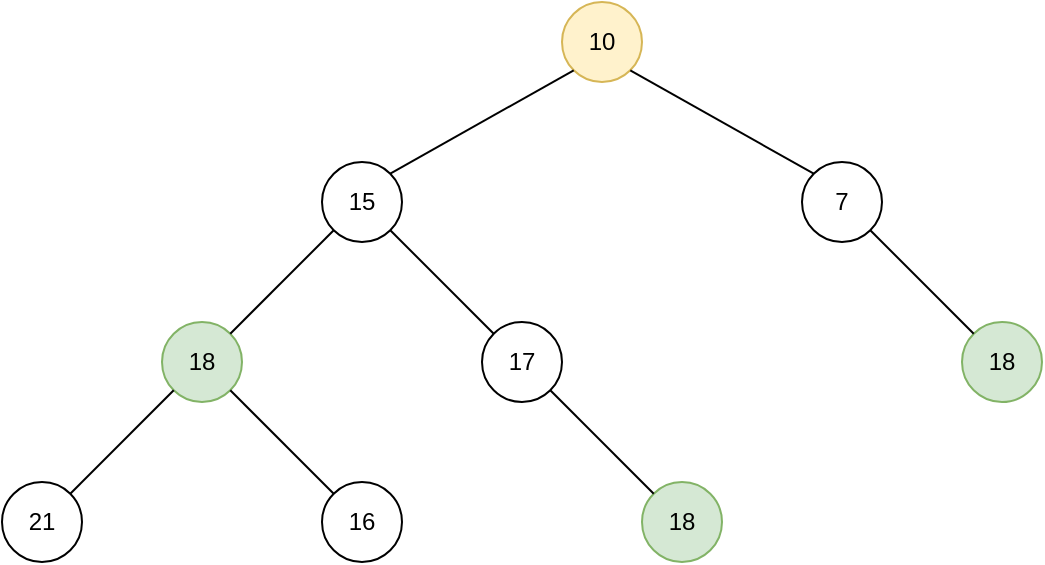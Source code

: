 <mxfile version="14.6.13" type="device"><diagram id="27MqBS1bK_gULzQGc2Kt" name="第 1 页"><mxGraphModel dx="1102" dy="552" grid="1" gridSize="10" guides="1" tooltips="1" connect="1" arrows="1" fold="1" page="1" pageScale="1" pageWidth="850" pageHeight="1100" math="0" shadow="0"><root><mxCell id="0"/><mxCell id="1" parent="0"/><mxCell id="Yl27LJG6MaEBya0qloz1-1" value="10" style="ellipse;whiteSpace=wrap;html=1;fillColor=#fff2cc;strokeColor=#d6b656;" parent="1" vertex="1"><mxGeometry x="280" y="40" width="40" height="40" as="geometry"/></mxCell><mxCell id="Yl27LJG6MaEBya0qloz1-2" value="15" style="ellipse;whiteSpace=wrap;html=1;" parent="1" vertex="1"><mxGeometry x="160" y="120" width="40" height="40" as="geometry"/></mxCell><mxCell id="Yl27LJG6MaEBya0qloz1-3" value="17" style="ellipse;whiteSpace=wrap;html=1;" parent="1" vertex="1"><mxGeometry x="240" y="200" width="40" height="40" as="geometry"/></mxCell><mxCell id="Yl27LJG6MaEBya0qloz1-4" value="18" style="ellipse;whiteSpace=wrap;html=1;fillColor=#d5e8d4;strokeColor=#82b366;" parent="1" vertex="1"><mxGeometry x="80" y="200" width="40" height="40" as="geometry"/></mxCell><mxCell id="Yl27LJG6MaEBya0qloz1-5" value="21" style="ellipse;whiteSpace=wrap;html=1;" parent="1" vertex="1"><mxGeometry y="280" width="40" height="40" as="geometry"/></mxCell><mxCell id="Yl27LJG6MaEBya0qloz1-6" value="16" style="ellipse;whiteSpace=wrap;html=1;" parent="1" vertex="1"><mxGeometry x="160" y="280" width="40" height="40" as="geometry"/></mxCell><mxCell id="Yl27LJG6MaEBya0qloz1-7" value="18" style="ellipse;whiteSpace=wrap;html=1;fillColor=#d5e8d4;strokeColor=#82b366;" parent="1" vertex="1"><mxGeometry x="320" y="280" width="40" height="40" as="geometry"/></mxCell><mxCell id="Yl27LJG6MaEBya0qloz1-8" value="7" style="ellipse;whiteSpace=wrap;html=1;" parent="1" vertex="1"><mxGeometry x="400" y="120" width="40" height="40" as="geometry"/></mxCell><mxCell id="Yl27LJG6MaEBya0qloz1-9" value="18" style="ellipse;whiteSpace=wrap;html=1;fillColor=#d5e8d4;strokeColor=#82b366;" parent="1" vertex="1"><mxGeometry x="480" y="200" width="40" height="40" as="geometry"/></mxCell><mxCell id="Yl27LJG6MaEBya0qloz1-12" value="" style="endArrow=none;html=1;entryX=0;entryY=1;entryDx=0;entryDy=0;exitX=1;exitY=0;exitDx=0;exitDy=0;" parent="1" source="Yl27LJG6MaEBya0qloz1-2" target="Yl27LJG6MaEBya0qloz1-1" edge="1"><mxGeometry width="50" height="50" relative="1" as="geometry"><mxPoint x="230" y="160" as="sourcePoint"/><mxPoint x="280" y="110" as="targetPoint"/></mxGeometry></mxCell><mxCell id="Yl27LJG6MaEBya0qloz1-13" value="" style="endArrow=none;html=1;entryX=1;entryY=1;entryDx=0;entryDy=0;exitX=0;exitY=0;exitDx=0;exitDy=0;" parent="1" source="Yl27LJG6MaEBya0qloz1-8" target="Yl27LJG6MaEBya0qloz1-1" edge="1"><mxGeometry width="50" height="50" relative="1" as="geometry"><mxPoint x="204.142" y="135.858" as="sourcePoint"/><mxPoint x="295.858" y="84.142" as="targetPoint"/></mxGeometry></mxCell><mxCell id="Yl27LJG6MaEBya0qloz1-14" value="" style="endArrow=none;html=1;entryX=0;entryY=1;entryDx=0;entryDy=0;exitX=1;exitY=0;exitDx=0;exitDy=0;" parent="1" source="Yl27LJG6MaEBya0qloz1-4" target="Yl27LJG6MaEBya0qloz1-2" edge="1"><mxGeometry width="50" height="50" relative="1" as="geometry"><mxPoint x="214.142" y="145.858" as="sourcePoint"/><mxPoint x="305.858" y="94.142" as="targetPoint"/></mxGeometry></mxCell><mxCell id="Yl27LJG6MaEBya0qloz1-15" value="" style="endArrow=none;html=1;entryX=1;entryY=1;entryDx=0;entryDy=0;exitX=0;exitY=0;exitDx=0;exitDy=0;" parent="1" source="Yl27LJG6MaEBya0qloz1-3" target="Yl27LJG6MaEBya0qloz1-2" edge="1"><mxGeometry width="50" height="50" relative="1" as="geometry"><mxPoint x="224.142" y="155.858" as="sourcePoint"/><mxPoint x="315.858" y="104.142" as="targetPoint"/></mxGeometry></mxCell><mxCell id="Yl27LJG6MaEBya0qloz1-16" value="" style="endArrow=none;html=1;entryX=0;entryY=1;entryDx=0;entryDy=0;exitX=1;exitY=0;exitDx=0;exitDy=0;" parent="1" source="Yl27LJG6MaEBya0qloz1-5" target="Yl27LJG6MaEBya0qloz1-4" edge="1"><mxGeometry width="50" height="50" relative="1" as="geometry"><mxPoint x="234.142" y="165.858" as="sourcePoint"/><mxPoint x="325.858" y="114.142" as="targetPoint"/></mxGeometry></mxCell><mxCell id="Yl27LJG6MaEBya0qloz1-17" value="" style="endArrow=none;html=1;entryX=1;entryY=1;entryDx=0;entryDy=0;exitX=0;exitY=0;exitDx=0;exitDy=0;" parent="1" source="Yl27LJG6MaEBya0qloz1-6" target="Yl27LJG6MaEBya0qloz1-4" edge="1"><mxGeometry width="50" height="50" relative="1" as="geometry"><mxPoint x="244.142" y="175.858" as="sourcePoint"/><mxPoint x="335.858" y="124.142" as="targetPoint"/></mxGeometry></mxCell><mxCell id="Yl27LJG6MaEBya0qloz1-18" value="" style="endArrow=none;html=1;entryX=1;entryY=1;entryDx=0;entryDy=0;exitX=0;exitY=0;exitDx=0;exitDy=0;" parent="1" source="Yl27LJG6MaEBya0qloz1-7" target="Yl27LJG6MaEBya0qloz1-3" edge="1"><mxGeometry width="50" height="50" relative="1" as="geometry"><mxPoint x="254.142" y="185.858" as="sourcePoint"/><mxPoint x="345.858" y="134.142" as="targetPoint"/></mxGeometry></mxCell><mxCell id="Yl27LJG6MaEBya0qloz1-19" value="" style="endArrow=none;html=1;entryX=1;entryY=1;entryDx=0;entryDy=0;exitX=0;exitY=0;exitDx=0;exitDy=0;" parent="1" source="Yl27LJG6MaEBya0qloz1-9" target="Yl27LJG6MaEBya0qloz1-8" edge="1"><mxGeometry width="50" height="50" relative="1" as="geometry"><mxPoint x="264.142" y="195.858" as="sourcePoint"/><mxPoint x="355.858" y="144.142" as="targetPoint"/></mxGeometry></mxCell></root></mxGraphModel></diagram></mxfile>